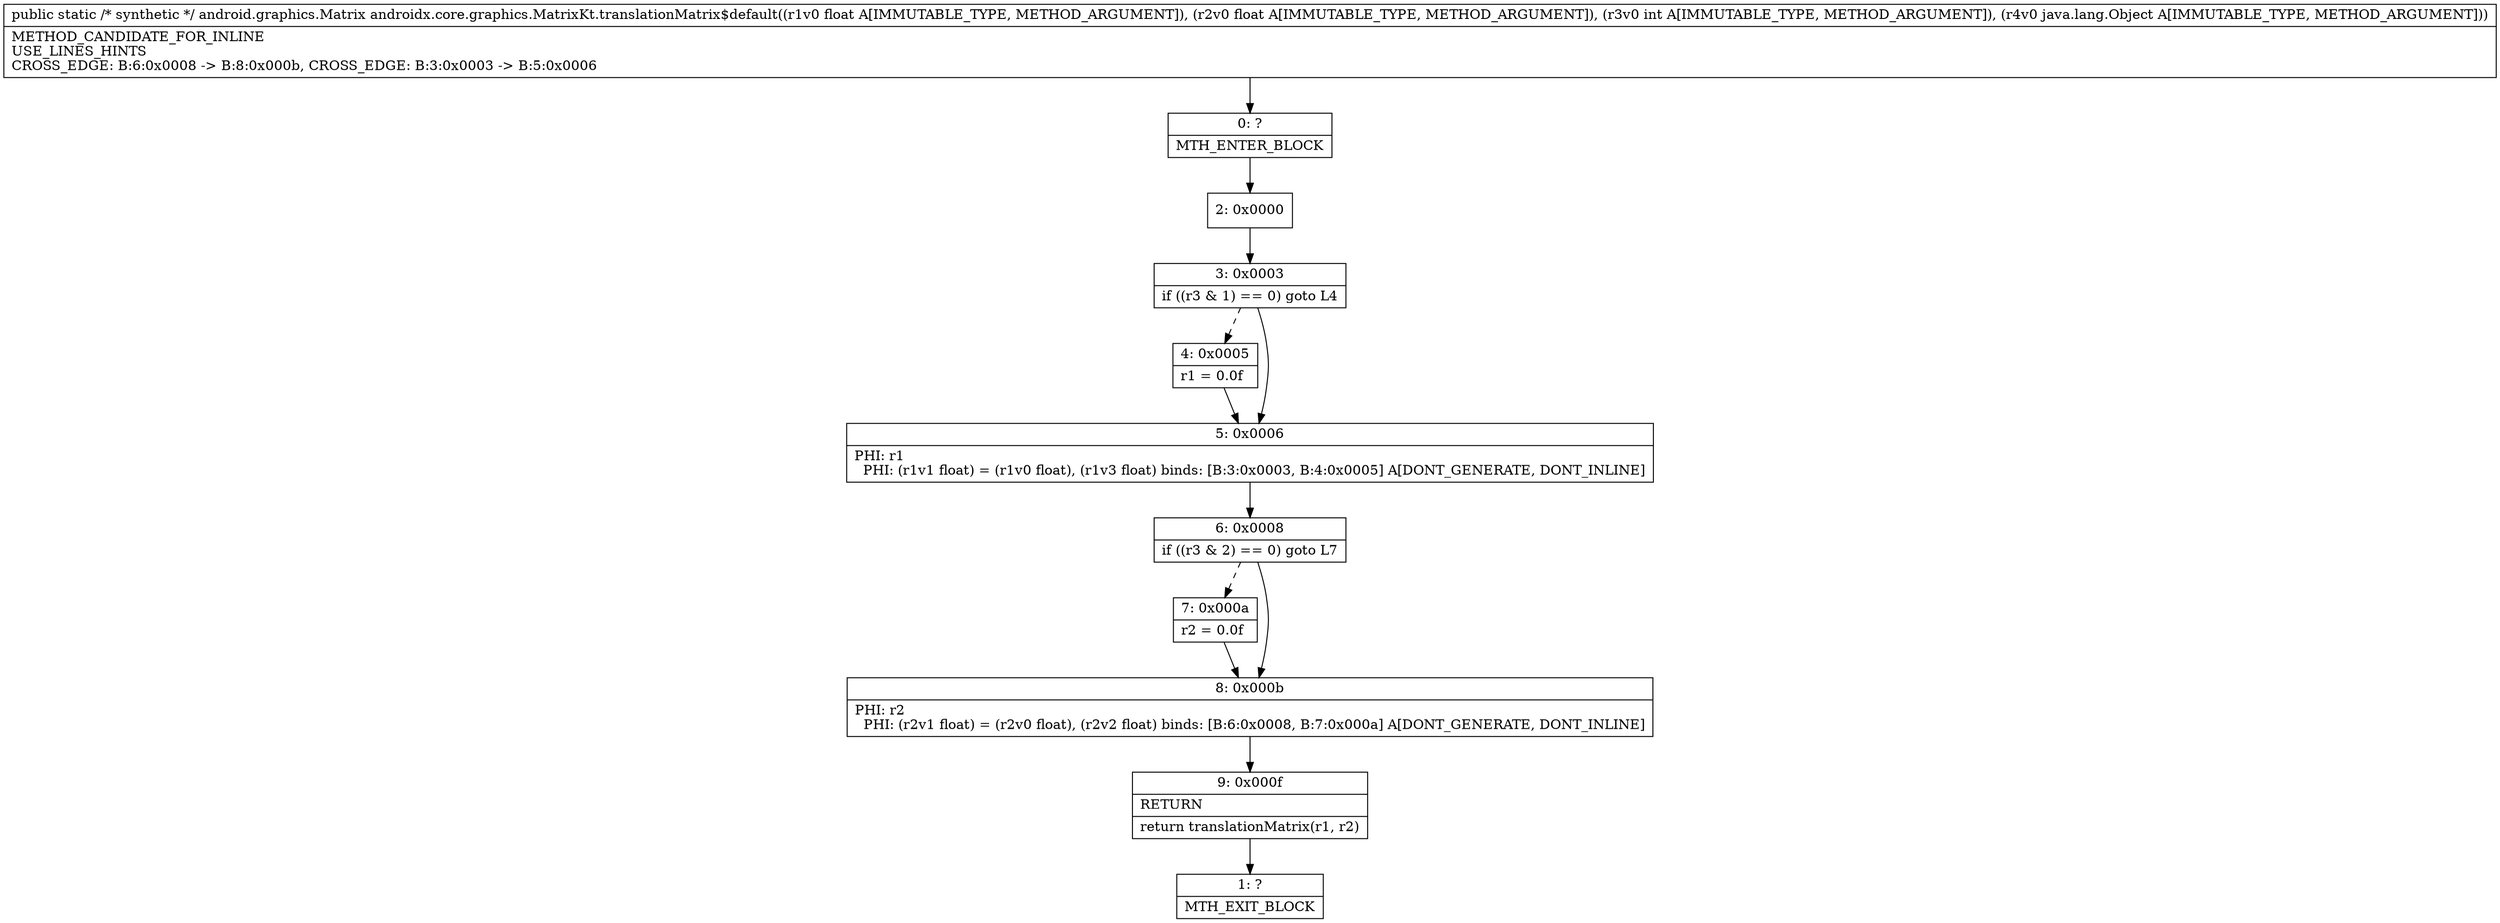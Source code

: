 digraph "CFG forandroidx.core.graphics.MatrixKt.translationMatrix$default(FFILjava\/lang\/Object;)Landroid\/graphics\/Matrix;" {
Node_0 [shape=record,label="{0\:\ ?|MTH_ENTER_BLOCK\l}"];
Node_2 [shape=record,label="{2\:\ 0x0000}"];
Node_3 [shape=record,label="{3\:\ 0x0003|if ((r3 & 1) == 0) goto L4\l}"];
Node_4 [shape=record,label="{4\:\ 0x0005|r1 = 0.0f\l}"];
Node_5 [shape=record,label="{5\:\ 0x0006|PHI: r1 \l  PHI: (r1v1 float) = (r1v0 float), (r1v3 float) binds: [B:3:0x0003, B:4:0x0005] A[DONT_GENERATE, DONT_INLINE]\l}"];
Node_6 [shape=record,label="{6\:\ 0x0008|if ((r3 & 2) == 0) goto L7\l}"];
Node_7 [shape=record,label="{7\:\ 0x000a|r2 = 0.0f\l}"];
Node_8 [shape=record,label="{8\:\ 0x000b|PHI: r2 \l  PHI: (r2v1 float) = (r2v0 float), (r2v2 float) binds: [B:6:0x0008, B:7:0x000a] A[DONT_GENERATE, DONT_INLINE]\l}"];
Node_9 [shape=record,label="{9\:\ 0x000f|RETURN\l|return translationMatrix(r1, r2)\l}"];
Node_1 [shape=record,label="{1\:\ ?|MTH_EXIT_BLOCK\l}"];
MethodNode[shape=record,label="{public static \/* synthetic *\/ android.graphics.Matrix androidx.core.graphics.MatrixKt.translationMatrix$default((r1v0 float A[IMMUTABLE_TYPE, METHOD_ARGUMENT]), (r2v0 float A[IMMUTABLE_TYPE, METHOD_ARGUMENT]), (r3v0 int A[IMMUTABLE_TYPE, METHOD_ARGUMENT]), (r4v0 java.lang.Object A[IMMUTABLE_TYPE, METHOD_ARGUMENT]))  | METHOD_CANDIDATE_FOR_INLINE\lUSE_LINES_HINTS\lCROSS_EDGE: B:6:0x0008 \-\> B:8:0x000b, CROSS_EDGE: B:3:0x0003 \-\> B:5:0x0006\l}"];
MethodNode -> Node_0;Node_0 -> Node_2;
Node_2 -> Node_3;
Node_3 -> Node_4[style=dashed];
Node_3 -> Node_5;
Node_4 -> Node_5;
Node_5 -> Node_6;
Node_6 -> Node_7[style=dashed];
Node_6 -> Node_8;
Node_7 -> Node_8;
Node_8 -> Node_9;
Node_9 -> Node_1;
}

